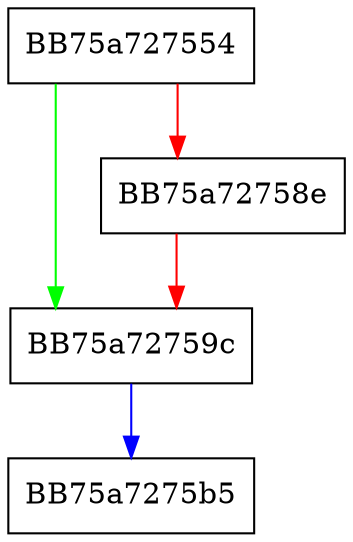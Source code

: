 digraph CreateInstance {
  node [shape="box"];
  graph [splines=ortho];
  BB75a727554 -> BB75a72759c [color="green"];
  BB75a727554 -> BB75a72758e [color="red"];
  BB75a72758e -> BB75a72759c [color="red"];
  BB75a72759c -> BB75a7275b5 [color="blue"];
}